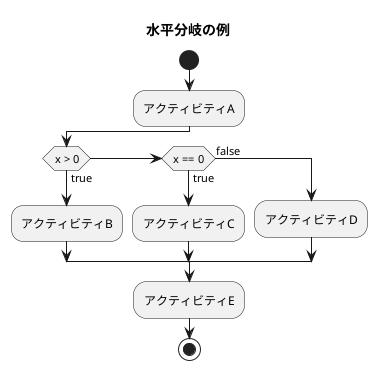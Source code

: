 @startuml 分岐
title 水平分岐の例

start

:アクティビティA;

if (x > 0) then (true)
    :アクティビティB;
else if (x == 0) then (true)
    :アクティビティC;
else (false)
    :アクティビティD;
endif

:アクティビティE;

stop

@enduml